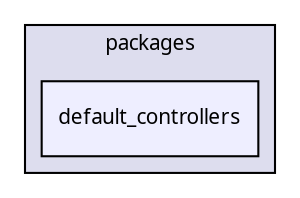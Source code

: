 digraph "packages/gui/packages/context_set/packages/default_controllers/" {
  compound=true
  node [ fontsize="10", fontname="FreeSans.ttf"];
  edge [ labelfontsize="10", labelfontname="FreeSans.ttf"];
  subgraph clusterdir_751b0c2ff897e77ddff87f0cc4c3f774 {
    graph [ bgcolor="#ddddee", pencolor="black", label="packages" fontname="FreeSans.ttf", fontsize="10", URL="dir_751b0c2ff897e77ddff87f0cc4c3f774.html"]
  dir_125b0c1a407956709bd6ef321816f4f8 [shape=box, label="default_controllers", style="filled", fillcolor="#eeeeff", pencolor="black", URL="dir_125b0c1a407956709bd6ef321816f4f8.html"];
  }
}
